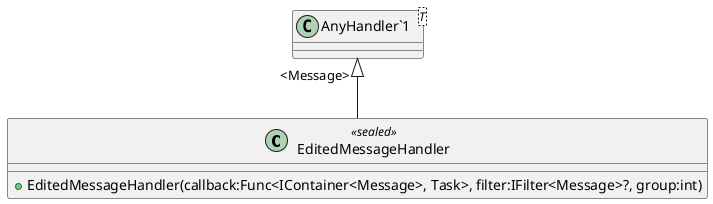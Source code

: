 @startuml
class EditedMessageHandler <<sealed>> {
    + EditedMessageHandler(callback:Func<IContainer<Message>, Task>, filter:IFilter<Message>?, group:int)
}
class "AnyHandler`1"<T> {
}
"AnyHandler`1" "<Message>" <|-- EditedMessageHandler
@enduml
